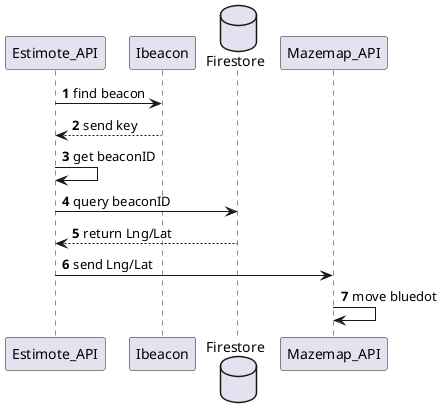 @startuml
'https://plantuml.com/sequence-diagram
participant Estimote_API as estimote
participant Ibeacon as Ibeacon
database Firestore as firestore
participant Mazemap_API as mazemap


autonumber

estimote -> Ibeacon :find beacon
Ibeacon --> estimote : send key
estimote -> estimote : get beaconID
estimote -> firestore : query beaconID
firestore --> estimote : return Lng/Lat
estimote -> mazemap : send Lng/Lat
mazemap -> mazemap :move bluedot
@enduml